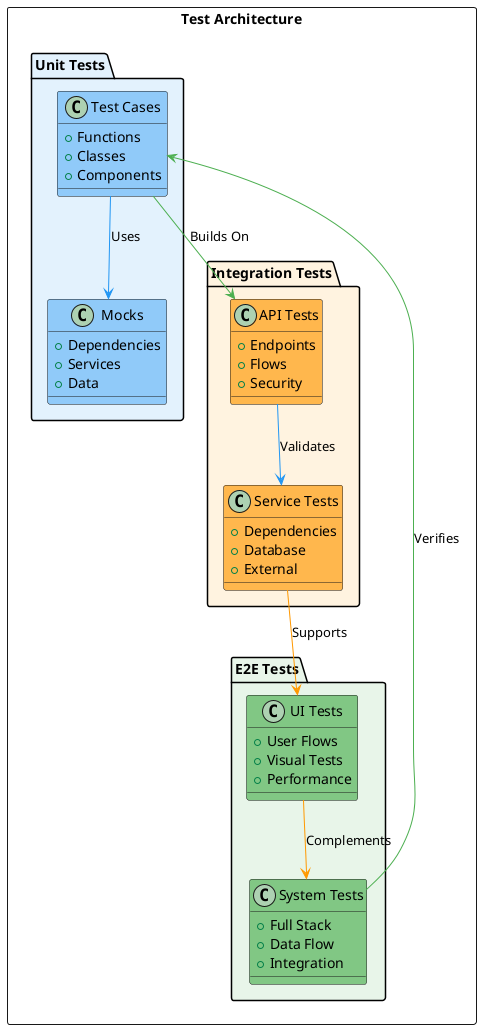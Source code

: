 @startuml "Arquitetura de Testes"

!define RECTANGLE class

skinparam {
    BackgroundColor transparent
    ArrowColor #2C3E50
    BorderColor #2C3E50
    FontColor #2C3E50
    FontSize 14
}

rectangle "Test Architecture" {
    package "Unit Tests" as UT #E3F2FD {
        RECTANGLE "Test Cases" as TC #90CAF9 {
            + Functions
            + Classes
            + Components
        }
        
        RECTANGLE "Mocks" as MCK #90CAF9 {
            + Dependencies
            + Services
            + Data
        }
    }
    
    package "Integration Tests" as IT #FFF3E0 {
        RECTANGLE "API Tests" as AT #FFB74D {
            + Endpoints
            + Flows
            + Security
        }
        
        RECTANGLE "Service Tests" as ST #FFB74D {
            + Dependencies
            + Database
            + External
        }
    }
    
    package "E2E Tests" as ET #E8F5E9 {
        RECTANGLE "UI Tests" as UIT #81C784 {
            + User Flows
            + Visual Tests
            + Performance
        }
        
        RECTANGLE "System Tests" as SYT #81C784 {
            + Full Stack
            + Data Flow
            + Integration
        }
    }
}

TC -[#2196F3]-> MCK : "Uses"
AT -[#2196F3]-> ST : "Validates"
ST -[#FF9800]-> UIT : "Supports"
UIT -[#FF9800]-> SYT : "Complements"
TC -[#4CAF50]-> AT : "Builds On"
SYT -[#4CAF50]-> TC : "Verifies"

@enduml 